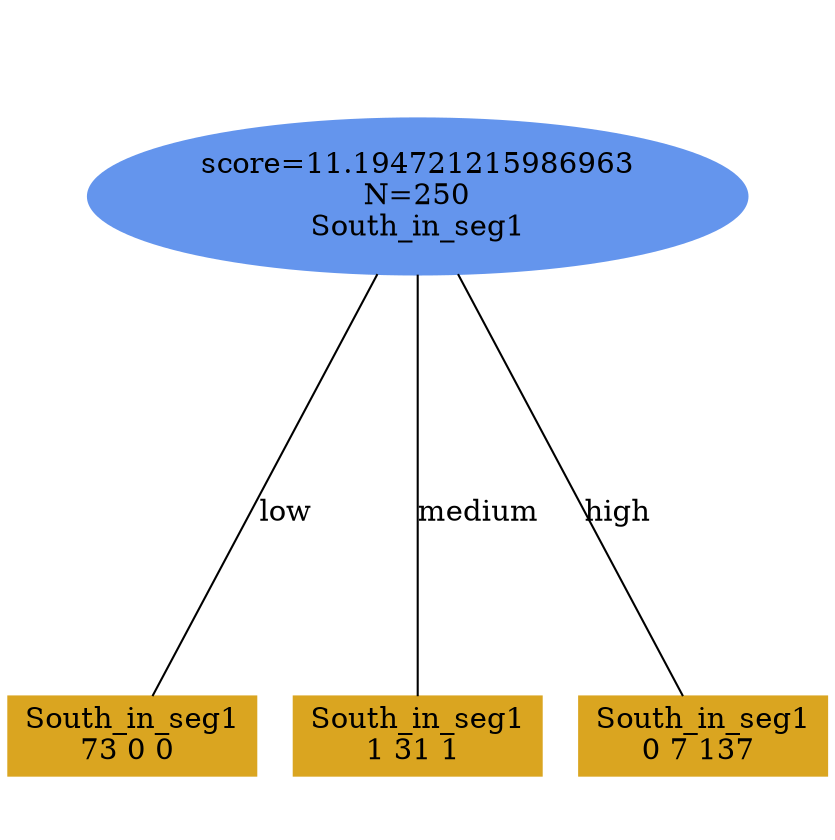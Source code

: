 digraph "DD" {
size = "7.5,10"
ratio=1.0;
center = true;
edge [dir = none];
{ rank = same; node [shape=ellipse, style=filled, color=cornflowerblue];"5971" [label="score=11.194721215986963\nN=250\nSouth_in_seg1"];}
{ rank = same; node [shape=box, style=filled, color=goldenrod];"5972" [label="South_in_seg1\n73 0 0 "];}
{ rank = same; node [shape=box, style=filled, color=goldenrod];"5973" [label="South_in_seg1\n1 31 1 "];}
{ rank = same; node [shape=box, style=filled, color=goldenrod];"5974" [label="South_in_seg1\n0 7 137 "];}
"5971" -> "5972" [label = "low"];
"5971" -> "5973" [label = "medium"];
"5971" -> "5974" [label = "high"];

}